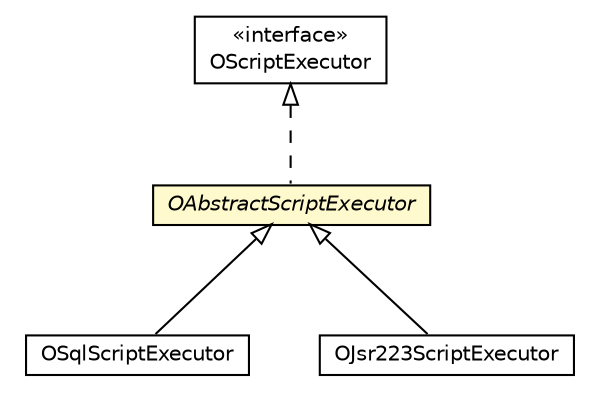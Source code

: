 #!/usr/local/bin/dot
#
# Class diagram 
# Generated by UMLGraph version R5_6-24-gf6e263 (http://www.umlgraph.org/)
#

digraph G {
	edge [fontname="Helvetica",fontsize=10,labelfontname="Helvetica",labelfontsize=10];
	node [fontname="Helvetica",fontsize=10,shape=plaintext];
	nodesep=0.25;
	ranksep=0.5;
	// com.orientechnologies.orient.core.command.OSqlScriptExecutor
	c1237269 [label=<<table title="com.orientechnologies.orient.core.command.OSqlScriptExecutor" border="0" cellborder="1" cellspacing="0" cellpadding="2" port="p" href="../OSqlScriptExecutor.html">
		<tr><td><table border="0" cellspacing="0" cellpadding="1">
<tr><td align="center" balign="center"> OSqlScriptExecutor </td></tr>
		</table></td></tr>
		</table>>, URL="../OSqlScriptExecutor.html", fontname="Helvetica", fontcolor="black", fontsize=10.0];
	// com.orientechnologies.orient.core.command.OScriptExecutor
	c1237270 [label=<<table title="com.orientechnologies.orient.core.command.OScriptExecutor" border="0" cellborder="1" cellspacing="0" cellpadding="2" port="p" href="../OScriptExecutor.html">
		<tr><td><table border="0" cellspacing="0" cellpadding="1">
<tr><td align="center" balign="center"> &#171;interface&#187; </td></tr>
<tr><td align="center" balign="center"> OScriptExecutor </td></tr>
		</table></td></tr>
		</table>>, URL="../OScriptExecutor.html", fontname="Helvetica", fontcolor="black", fontsize=10.0];
	// com.orientechnologies.orient.core.command.traverse.OAbstractScriptExecutor
	c1237275 [label=<<table title="com.orientechnologies.orient.core.command.traverse.OAbstractScriptExecutor" border="0" cellborder="1" cellspacing="0" cellpadding="2" port="p" bgcolor="lemonChiffon" href="./OAbstractScriptExecutor.html">
		<tr><td><table border="0" cellspacing="0" cellpadding="1">
<tr><td align="center" balign="center"><font face="Helvetica-Oblique"> OAbstractScriptExecutor </font></td></tr>
		</table></td></tr>
		</table>>, URL="./OAbstractScriptExecutor.html", fontname="Helvetica", fontcolor="black", fontsize=10.0];
	// com.orientechnologies.orient.core.command.script.OJsr223ScriptExecutor
	c1237281 [label=<<table title="com.orientechnologies.orient.core.command.script.OJsr223ScriptExecutor" border="0" cellborder="1" cellspacing="0" cellpadding="2" port="p" href="../script/OJsr223ScriptExecutor.html">
		<tr><td><table border="0" cellspacing="0" cellpadding="1">
<tr><td align="center" balign="center"> OJsr223ScriptExecutor </td></tr>
		</table></td></tr>
		</table>>, URL="../script/OJsr223ScriptExecutor.html", fontname="Helvetica", fontcolor="black", fontsize=10.0];
	//com.orientechnologies.orient.core.command.OSqlScriptExecutor extends com.orientechnologies.orient.core.command.traverse.OAbstractScriptExecutor
	c1237275:p -> c1237269:p [dir=back,arrowtail=empty];
	//com.orientechnologies.orient.core.command.traverse.OAbstractScriptExecutor implements com.orientechnologies.orient.core.command.OScriptExecutor
	c1237270:p -> c1237275:p [dir=back,arrowtail=empty,style=dashed];
	//com.orientechnologies.orient.core.command.script.OJsr223ScriptExecutor extends com.orientechnologies.orient.core.command.traverse.OAbstractScriptExecutor
	c1237275:p -> c1237281:p [dir=back,arrowtail=empty];
}

